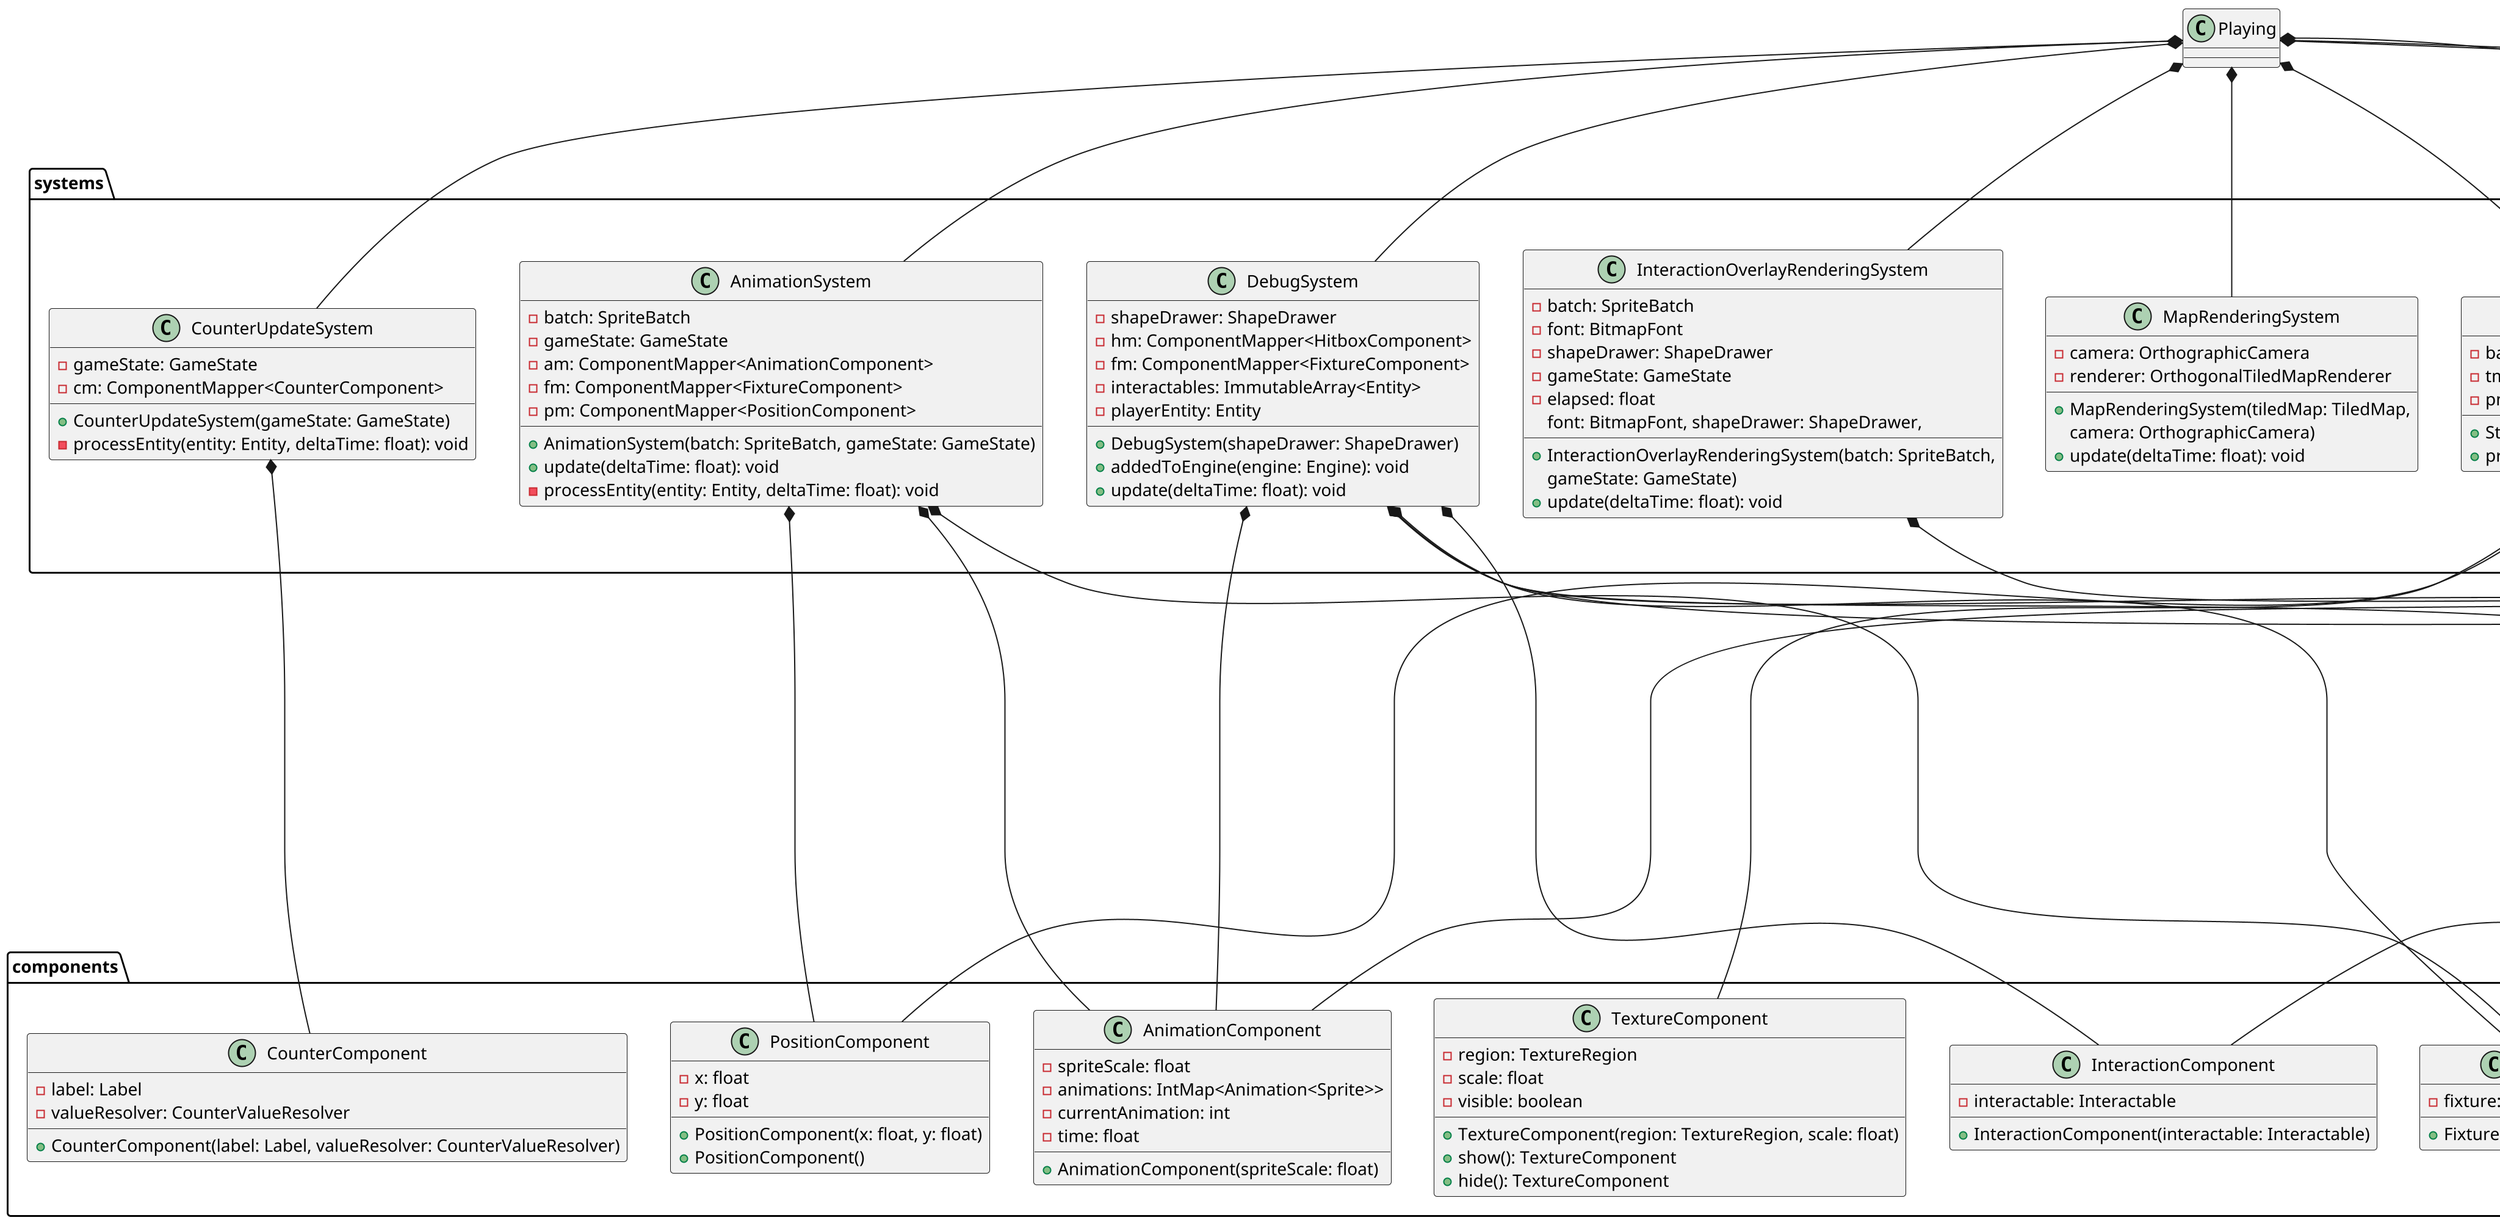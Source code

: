 @startuml
scale 2.0

'package game{
'    class HeslingtonHustle{}
'    }
'
'
'package screens{
'    class MainMenu {
'        - game: HeslingtonHustle
'        - camera: Camera
'        - stage: Stage
'        - root: Table
'        + MainMenu(game: HeslingtonHustle)
'        + render(v: float): void
'        + show(): void
'        + resize(width: int, height: int): void
'        + pause(): void
'        + resume(): void
'        + hide(): void
'        + dispose(): void
'    }
'
'    class Playing {
'        - game: HeslingtonHustle
'        - camera: OrthographicCamera
'        - viewport: Viewport
'        - stage: Stage
'        - counters: Table
'        - days: Container<Label>
'        - engine: Engine
'        - gameState: GameState
'        - world: World
'        - debugRenderer: Box2DDebugRenderer
'        + Playing(game: HeslingtonHustle)
'        + render(delta: float): void
'        + resize(width: int, height: int): void
'        + show(): void
'        + pause(): void
'        + resume(): void
'        + hide(): void
'        + dispose(): void
'        - initTerrain(): void
'        - initInteractionLocations(engine: Engine): Entity[]
'        - initPlayerBody(): Fixture
'        - initPlayerEntity(engine: Engine): Entity
'    }
'
'    class EndScreen {
'        - MAX_DAY_SCORE: float
'        - MIN_DAY_SCORE: float
'        - camera: Camera
'        - stage: Stage
'
'        + EndScreen(game: HeslingtonHustle, endGameState: GameState)
'        + getDayScore(studyCount: int, mealCount: int, recreationCount: int): float
'        + calculateExamScore(days: List<GameState.Day>): float
'        + render(delta: float): void
'        + resize(width: int, height: int): void
'        + show(): void
'        + pause(): void
'        + resume(): void
'        + hide(): void
'        + dispose(): void
'    }
'}
'
'
'package models{
'    class GameState {
'        - days: ArrayList<Day>
'        - currentDay: Day
'        - daysRemaining: int
'        - energyRemaining: int
'        - hoursRemaining: float
'        - interactionOverlay: InteractionOverlay
'        + advanceDay(): void
'        + doActivity(timeUsage: int, energyUsage: int, type: ActivityType, overlayText: String): boolean
'    }
'
'    class Day {
'        - activityStats: HashMap<ActivityType, Integer>
'        + statFor(type: ActivityType): int
'    }
'
'    class InteractionOverlay {
'        - text: String
'        - displayFor: float
'        + InteractionOverlay(text: String, displayFor: float)
'    }
'
'    class PhysicsPolygon {
'        - name: String
'        - type: BodyDef.BodyType
'        - position: Vector2
'        - vertices: Vector2[]
'        + PhysicsPolygon()
'        + PhysicsPolygon(name: String, type: BodyDef.BodyType, position: Vector2, vertices: Vector2...)
'        + getName(): String
'        + getType(): BodyDef.BodyType
'        + getPosition(): Vector2
'        + getVertices(): Vector2[]
'    }
'}

package components{
    class AnimationComponent {
        - spriteScale: float
        - animations: IntMap<Animation<Sprite>>
        - currentAnimation: int
        - time: float
        + AnimationComponent(spriteScale: float)
    }

    class CounterComponent {
        - label: Label
        - valueResolver: CounterValueResolver
        + CounterComponent(label: Label, valueResolver: CounterValueResolver)
    }


    class FixtureComponent {
        - fixture: Fixture
        + FixtureComponent(fixture: Fixture)
    }

    class HitboxComponent {
        - rects: Rectangle[]
        - region: Rectangle
        + HitboxComponent(rects: Rectangle...)
    }

    class InteractionComponent {
        - interactable: Interactable
        + InteractionComponent(interactable: Interactable)
    }

    class PlayerComponent {
        - isInteracting: boolean
    }

    class PositionComponent {
        - x: float
        - y: float
        + PositionComponent(x: float, y: float)
        + PositionComponent()
    }

    class TextureComponent {
        - region: TextureRegion
        - scale: float
        - visible: boolean
        + TextureComponent(region: TextureRegion, scale: float)
        + show(): TextureComponent
        + hide(): TextureComponent
    }

    class TooltipComponent {
        - tooltip: GlyphLayout
        + TooltipComponent(font: BitmapFont, tooltip: String)
    }
}


package constants{
    class GameConstants {
        {static} WORLD_WIDTH: int
        {static} WORLD_HEIGHT: int
    }

    class MoveDirection {
        {static} STATIONARY: int
        {static} UP: int
        {static} DOWN: int
        {static} LEFT: int
        {static} RIGHT: int
    }

    class PlayerConstants {
        {static} HITBOX_RADIUS: float
        {static} PLAYER_SPEED: float
        {static} START_POSITION: Vector2
    }

    class ActivityType{}



}


package systems{
    class AnimationSystem {
        - batch: SpriteBatch
        - gameState: GameState
        - am: ComponentMapper<AnimationComponent>
        - fm: ComponentMapper<FixtureComponent>
        - pm: ComponentMapper<PositionComponent>
        + AnimationSystem(batch: SpriteBatch, gameState: GameState)
        + update(deltaTime: float): void
        - processEntity(entity: Entity, deltaTime: float): void
    }

    class CounterUpdateSystem {
        - gameState: GameState
        - cm: ComponentMapper<CounterComponent>
        + CounterUpdateSystem(gameState: GameState)
        - processEntity(entity: Entity, deltaTime: float): void
    }

    class DebugSystem {
        - shapeDrawer: ShapeDrawer
        - hm: ComponentMapper<HitboxComponent>
        - fm: ComponentMapper<FixtureComponent>
        - interactables: ImmutableArray<Entity>
        - playerEntity: Entity
        + DebugSystem(shapeDrawer: ShapeDrawer)
        + addedToEngine(engine: Engine): void
        + update(deltaTime: float): void
    }

    class InteractionOverlayRenderingSystem {
        - batch: SpriteBatch
        - font: BitmapFont
        - shapeDrawer: ShapeDrawer
        - gameState: GameState
        - elapsed: float
        + InteractionOverlayRenderingSystem(batch: SpriteBatch,
        font: BitmapFont, shapeDrawer: ShapeDrawer,
        gameState: GameState)
        + update(deltaTime: float): void
    }

    class MapRenderingSystem {
        - camera: OrthographicCamera
        - renderer: OrthogonalTiledMapRenderer
        + MapRenderingSystem(tiledMap: TiledMap,
        camera: OrthographicCamera)
        + update(deltaTime: float): void
    }

    class PlayerInputSystem {
        - gameState: GameState
        - playerEntity: Entity
        - velocity: Vector2
        - pm: ComponentMapper<PlayerComponent>
        - fm: ComponentMapper<FixtureComponent>
        - am: ComponentMapper<AnimationComponent>
        + PlayerInputSystem(gameState: GameState)
        + addedToEngine(engine: Engine): void
        + update(deltaTime: float): void
    }

    class PlayerInteractionSystem {
        - gameState: GameState
        - playerEntity: Entity
        - interactables: ImmutableArray<Entity>
        - plm: ComponentMapper<PlayerComponent>
        - am: ComponentMapper<AnimationComponent>
        - im: ComponentMapper<InteractionComponent>
        - hm: ComponentMapper<HitboxComponent>
        - fm: ComponentMapper<FixtureComponent>
        + PlayerInteractionSystem(gameState: GameState)
        + addedToEngine(engine: Engine): void
        + update(deltaTime: float): void
    }

    class StaticRenderingSystem {
        - batch: SpriteBatch
        - tm: ComponentMapper<TextureComponent>
        - pm: ComponentMapper<PositionComponent>
        + StaticRenderingSystem(batch: SpriteBatch)
        + processEntity(entity: Entity, deltaTime: float): void
    }

    class TooltipRenderingSystem {
        - font: BitmapFont
        - shapeDrawer: ShapeDrawer
        - batch: SpriteBatch
        - gameState: GameState
        - hm: ComponentMapper<HitboxComponent>
        - tm: ComponentMapper<TooltipComponent>
        - fm: ComponentMapper<FixtureComponent>
        + TooltipRenderingSystem(font: BitmapFont,
        shapeDrawer: ShapeDrawer, batch: SpriteBatch,
        gameState: GameState)
        + addedToEngine(engine: Engine): void
        + update(deltaTime: float): void
    }
}








'HeslingtonHustle *------- EndScreen
'HeslingtonHustle *------- Playing
'HeslingtonHustle *- MainMenu

AnimationSystem *------- AnimationComponent
AnimationSystem *------- FixtureComponent
AnimationSystem *------- PositionComponent

CounterUpdateSystem *------- CounterComponent

DebugSystem *------- AnimationComponent
DebugSystem *------- FixtureComponent
DebugSystem *------- HitboxComponent
DebugSystem *------- InteractionComponent
DebugSystem *------- PlayerComponent
DebugSystem *------- PlayerConstants

InteractionOverlayRenderingSystem *------- GameConstants



PlayerInputSystem *-------AnimationComponent
PlayerInputSystem *-------FixtureComponent
PlayerInputSystem *-------PlayerComponent
PlayerInputSystem *-------MoveDirection
PlayerInputSystem *-------PlayerConstants

PlayerInteractionSystem *-------FixtureComponent
PlayerInteractionSystem *-------HitboxComponent
PlayerInteractionSystem *-------InteractionComponent
PlayerInteractionSystem *-------PlayerComponent
PlayerInteractionSystem *-------PlayerConstants

StaticRenderingSystem *------- PositionComponent
StaticRenderingSystem *------- TextureComponent

TooltipRenderingSystem *------- FixtureComponent
TooltipRenderingSystem *------- HitboxComponent
TooltipRenderingSystem *------- PlayerComponent
TooltipRenderingSystem *------- TooltipComponent
TooltipRenderingSystem *------- PlayerConstants


'GameState *------- ActivityType
'GameState *------- GameConstants





'Playing *------- AnimationComponent
'Playing *------- CounterComponent
'Playing *------- FixtureComponent
'Playing *------- HitboxComponent
'Playing *------- InteractionComponent
'Playing *------- PlayerComponent
'Playing *------- PositionComponent
'Playing *------- TextureComponent
'Playing *------- TooltipComponent



'
'Playing *------- GameState
'Playing *------- PhysicsPolygon


Playing *--- AnimationSystem
Playing *--- CounterUpdateSystem
Playing *--- DebugSystem
Playing *--- InteractionOverlayRenderingSystem
Playing *--- MapRenderingSystem
Playing *--- PlayerInputSystem
Playing *--- PlayerInteractionSystem
Playing *--- StaticRenderingSystem
Playing *--- TooltipRenderingSystem

'EndScreen *------- GameState





@enduml